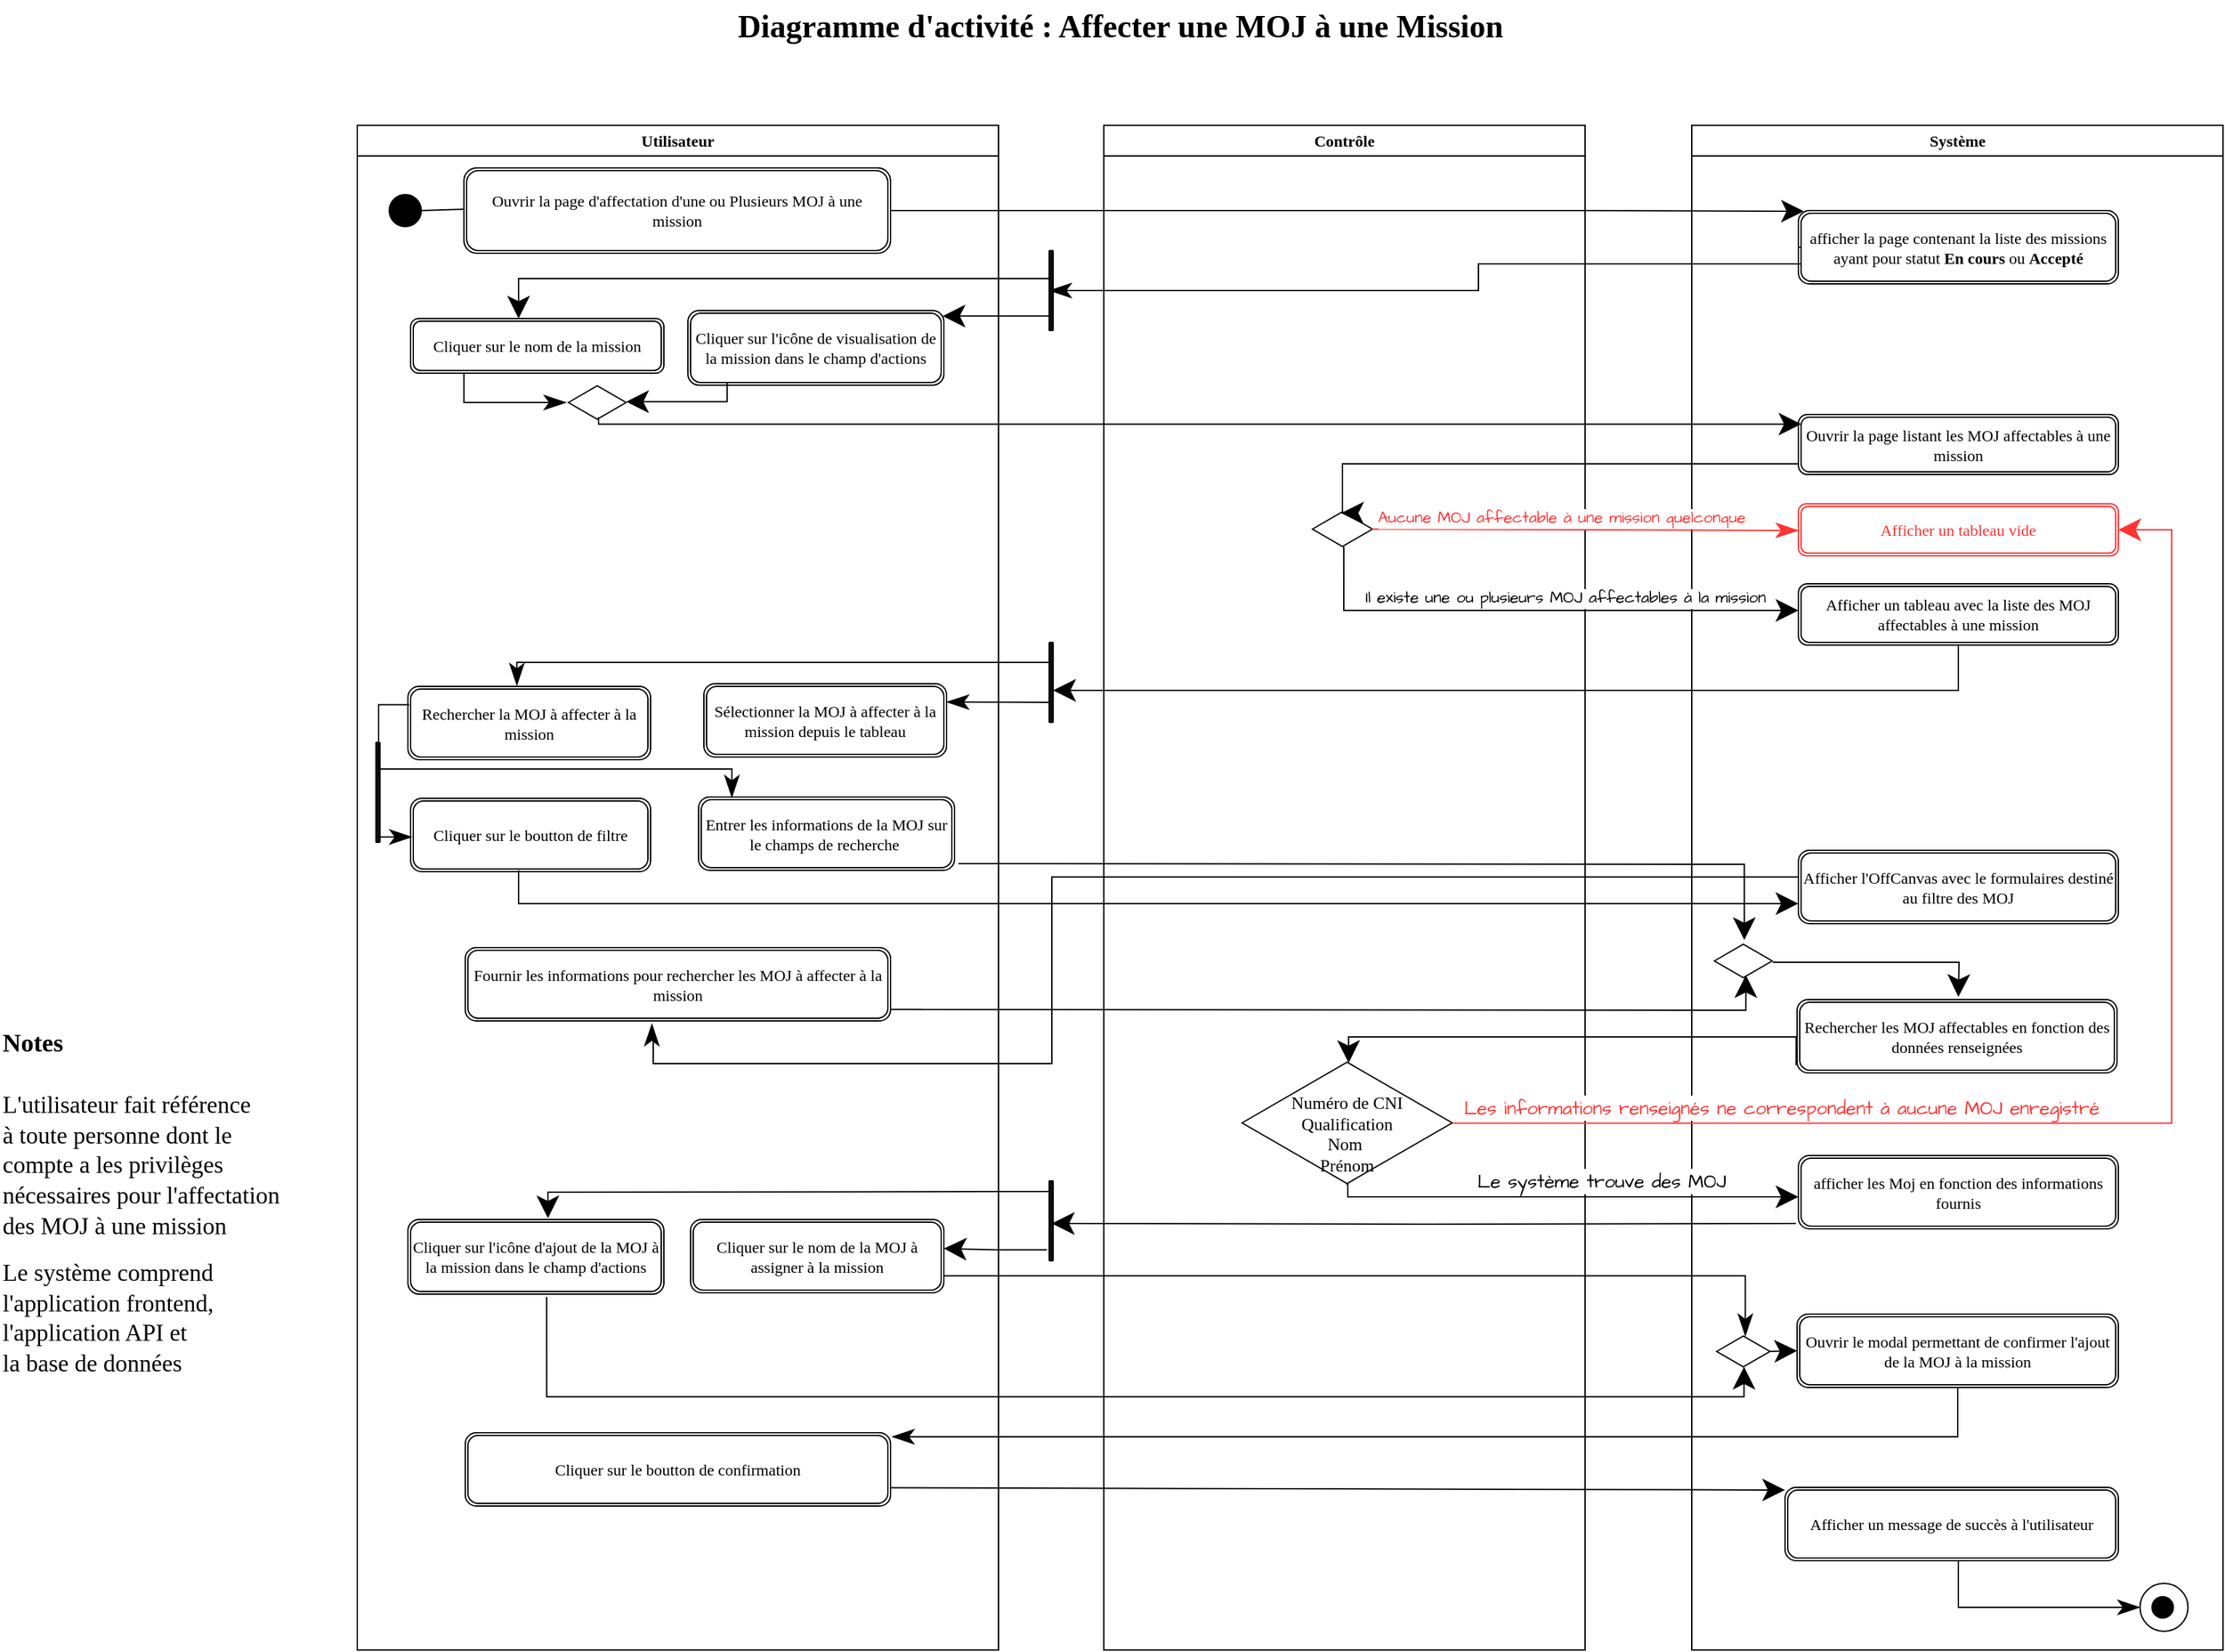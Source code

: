 <mxfile version="24.6.3" type="github">
  <diagram name="Page-1" id="eOzxwkxJhR1uEOVXx61d">
    <mxGraphModel dx="3143" dy="1475" grid="1" gridSize="10" guides="1" tooltips="1" connect="1" arrows="1" fold="1" page="0" pageScale="1" pageWidth="1654" pageHeight="1169" math="0" shadow="0">
      <root>
        <object label="" id="0">
          <mxCell />
        </object>
        <mxCell id="1" parent="0" />
        <mxCell id="5xu6NKzClNryoPFWU2Ne-1" value="Utilisateur" style="swimlane;whiteSpace=wrap;html=1;fontFamily=Georgia;" parent="1" vertex="1">
          <mxGeometry x="279" y="136" width="481" height="1144" as="geometry" />
        </mxCell>
        <mxCell id="5xu6NKzClNryoPFWU2Ne-5" value="" style="ellipse;whiteSpace=wrap;html=1;aspect=fixed;fontFamily=Georgia;fillColor=#000000;" parent="5xu6NKzClNryoPFWU2Ne-1" vertex="1">
          <mxGeometry x="24" y="52" width="24" height="24" as="geometry" />
        </mxCell>
        <mxCell id="5xu6NKzClNryoPFWU2Ne-8" value="" style="endArrow=none;html=1;rounded=0;fontFamily=Georgia;fontSize=16;startSize=14;endSize=14;sourcePerimeterSpacing=8;targetPerimeterSpacing=8;curved=1;exitX=1;exitY=0.5;exitDx=0;exitDy=0;entryX=0;entryY=0.484;entryDx=0;entryDy=0;entryPerimeter=0;" parent="5xu6NKzClNryoPFWU2Ne-1" source="5xu6NKzClNryoPFWU2Ne-5" target="5xu6NKzClNryoPFWU2Ne-9" edge="1">
          <mxGeometry width="50" height="50" relative="1" as="geometry">
            <mxPoint x="70" y="47.41" as="sourcePoint" />
            <mxPoint x="80" y="65" as="targetPoint" />
          </mxGeometry>
        </mxCell>
        <mxCell id="5xu6NKzClNryoPFWU2Ne-9" value="Ouvrir la page d&#39;affectation d&#39;une ou Plusieurs MOJ à une mission" style="shape=ext;double=1;rounded=1;whiteSpace=wrap;html=1;fontFamily=Georgia;" parent="5xu6NKzClNryoPFWU2Ne-1" vertex="1">
          <mxGeometry x="80" y="32" width="320" height="64" as="geometry" />
        </mxCell>
        <mxCell id="5xu6NKzClNryoPFWU2Ne-12" value="Cliquer sur le nom de la mission" style="shape=ext;double=1;rounded=1;whiteSpace=wrap;html=1;fontFamily=Georgia;" parent="5xu6NKzClNryoPFWU2Ne-1" vertex="1">
          <mxGeometry x="40" y="145" width="190" height="41" as="geometry" />
        </mxCell>
        <mxCell id="5xu6NKzClNryoPFWU2Ne-28" value="Fournir les informations pour rechercher les MOJ à affecter à la mission" style="shape=ext;double=1;rounded=1;whiteSpace=wrap;html=1;fontFamily=Georgia;" parent="5xu6NKzClNryoPFWU2Ne-1" vertex="1">
          <mxGeometry x="81" y="617" width="319" height="55" as="geometry" />
        </mxCell>
        <mxCell id="5xu6NKzClNryoPFWU2Ne-53" value="Cliquer sur le nom de la MOJ à assigner à la mission" style="shape=ext;double=1;rounded=1;whiteSpace=wrap;html=1;fontFamily=Georgia;" parent="5xu6NKzClNryoPFWU2Ne-1" vertex="1">
          <mxGeometry x="250" y="821" width="190" height="55" as="geometry" />
        </mxCell>
        <mxCell id="5xu6NKzClNryoPFWU2Ne-107" style="edgeStyle=none;curved=1;rounded=0;orthogonalLoop=1;jettySize=auto;html=1;exitX=1;exitY=0.75;exitDx=0;exitDy=0;fontFamily=Georgia;fontSize=16;startSize=14;endArrow=classicThin;endSize=14;sourcePerimeterSpacing=8;targetPerimeterSpacing=8;endFill=1;strokeColor=none;" parent="5xu6NKzClNryoPFWU2Ne-1" edge="1">
          <mxGeometry relative="1" as="geometry">
            <mxPoint x="780" y="285" as="targetPoint" />
            <mxPoint x="400.0" y="301.25" as="sourcePoint" />
          </mxGeometry>
        </mxCell>
        <mxCell id="2d7JBa99K38ua6ghFU1m-21" value="Cliquer sur l&#39;icône de visualisation de la mission dans le champ d&#39;actions" style="shape=ext;double=1;rounded=1;whiteSpace=wrap;html=1;fontFamily=Georgia;" vertex="1" parent="5xu6NKzClNryoPFWU2Ne-1">
          <mxGeometry x="248" y="139" width="192" height="56" as="geometry" />
        </mxCell>
        <mxCell id="5xu6NKzClNryoPFWU2Ne-110" style="edgeStyle=orthogonalEdgeStyle;rounded=0;orthogonalLoop=1;jettySize=auto;html=1;fontFamily=Georgia;fontSize=16;startSize=14;endArrow=classicThin;endSize=14;sourcePerimeterSpacing=8;targetPerimeterSpacing=8;endFill=1;exitX=0.334;exitY=0.999;exitDx=0;exitDy=0;exitPerimeter=0;entryX=-0.059;entryY=0.422;entryDx=0;entryDy=0;entryPerimeter=0;" parent="5xu6NKzClNryoPFWU2Ne-1" source="5xu6NKzClNryoPFWU2Ne-12" edge="1">
          <mxGeometry relative="1" as="geometry">
            <mxPoint x="80.48" y="187.959" as="sourcePoint" />
            <mxPoint x="156.784" y="207.972" as="targetPoint" />
            <Array as="points">
              <mxPoint x="80" y="208" />
            </Array>
          </mxGeometry>
        </mxCell>
        <mxCell id="2d7JBa99K38ua6ghFU1m-26" value="" style="html=1;whiteSpace=wrap;aspect=fixed;shape=isoRectangle;fontFamily=Georgia;" vertex="1" parent="5xu6NKzClNryoPFWU2Ne-1">
          <mxGeometry x="158.34" y="195" width="43.33" height="26" as="geometry" />
        </mxCell>
        <mxCell id="2d7JBa99K38ua6ghFU1m-28" style="edgeStyle=orthogonalEdgeStyle;rounded=0;orthogonalLoop=1;jettySize=auto;html=1;exitX=0.662;exitY=1.034;exitDx=0;exitDy=0;fontFamily=Georgia;fontSize=16;startSize=14;endArrow=classic;endSize=14;sourcePerimeterSpacing=8;targetPerimeterSpacing=8;endFill=1;exitPerimeter=0;entryX=1.046;entryY=0.632;entryDx=0;entryDy=0;entryPerimeter=0;" edge="1" parent="5xu6NKzClNryoPFWU2Ne-1">
          <mxGeometry relative="1" as="geometry">
            <mxPoint x="277.44" y="192.904" as="sourcePoint" />
            <mxPoint x="201.663" y="207.432" as="targetPoint" />
            <Array as="points">
              <mxPoint x="277" y="207" />
            </Array>
          </mxGeometry>
        </mxCell>
        <mxCell id="2d7JBa99K38ua6ghFU1m-30" value="" style="edgeStyle=none;curved=1;rounded=0;orthogonalLoop=1;jettySize=auto;html=1;exitX=1;exitY=0.75;exitDx=0;exitDy=0;fontFamily=Georgia;fontSize=16;startSize=14;endArrow=classicThin;endSize=14;sourcePerimeterSpacing=8;targetPerimeterSpacing=8;endFill=1;strokeColor=none;" edge="1" parent="5xu6NKzClNryoPFWU2Ne-1">
          <mxGeometry relative="1" as="geometry">
            <mxPoint x="294.388" y="323" as="targetPoint" />
            <mxPoint x="461" y="431.75" as="sourcePoint" />
          </mxGeometry>
        </mxCell>
        <mxCell id="2d7JBa99K38ua6ghFU1m-73" value="Sélectionner la MOJ à affecter à la mission depuis le tableau" style="shape=ext;double=1;rounded=1;whiteSpace=wrap;html=1;fontFamily=Georgia;" vertex="1" parent="5xu6NKzClNryoPFWU2Ne-1">
          <mxGeometry x="260" y="419" width="182" height="55" as="geometry" />
        </mxCell>
        <mxCell id="2d7JBa99K38ua6ghFU1m-77" value="Rechercher la MOJ à affecter à la mission" style="shape=ext;double=1;rounded=1;whiteSpace=wrap;html=1;fontFamily=Georgia;" vertex="1" parent="5xu6NKzClNryoPFWU2Ne-1">
          <mxGeometry x="38" y="421" width="182" height="55" as="geometry" />
        </mxCell>
        <mxCell id="2d7JBa99K38ua6ghFU1m-78" value="Entrer les informations de la MOJ sur le champs de recherche&amp;nbsp;" style="shape=ext;double=1;rounded=1;whiteSpace=wrap;html=1;fontFamily=Georgia;" vertex="1" parent="5xu6NKzClNryoPFWU2Ne-1">
          <mxGeometry x="256" y="504" width="192" height="55" as="geometry" />
        </mxCell>
        <mxCell id="2d7JBa99K38ua6ghFU1m-79" value="Cliquer sur le boutton de filtre" style="shape=ext;double=1;rounded=1;whiteSpace=wrap;html=1;fontFamily=Georgia;" vertex="1" parent="5xu6NKzClNryoPFWU2Ne-1">
          <mxGeometry x="40" y="505" width="180" height="55" as="geometry" />
        </mxCell>
        <mxCell id="2d7JBa99K38ua6ghFU1m-80" value="" style="shape=ext;double=1;rounded=1;whiteSpace=wrap;html=1;fontFamily=Architects Daughter;fontSource=https%3A%2F%2Ffonts.googleapis.com%2Fcss%3Ffamily%3DArchitects%2BDaughter;fillColor=#120d0d;fontSize=8;" vertex="1" parent="5xu6NKzClNryoPFWU2Ne-1">
          <mxGeometry x="14" y="463" width="3" height="75" as="geometry" />
        </mxCell>
        <mxCell id="5xu6NKzClNryoPFWU2Ne-44" value="" style="endArrow=none;html=1;rounded=0;fontFamily=Georgia;fontSize=16;startSize=14;endSize=14;sourcePerimeterSpacing=8;targetPerimeterSpacing=8;entryX=0;entryY=0.25;entryDx=0;entryDy=0;exitX=0;exitY=0.25;exitDx=0;exitDy=0;edgeStyle=orthogonalEdgeStyle;" parent="5xu6NKzClNryoPFWU2Ne-1" edge="1">
          <mxGeometry width="50" height="50" relative="1" as="geometry">
            <mxPoint x="39" y="434.75" as="sourcePoint" />
            <mxPoint x="17" y="489.0" as="targetPoint" />
            <Array as="points">
              <mxPoint x="16" y="435" />
              <mxPoint x="16" y="489" />
            </Array>
          </mxGeometry>
        </mxCell>
        <mxCell id="2d7JBa99K38ua6ghFU1m-87" value="" style="endArrow=classic;html=1;rounded=0;fontFamily=Architects Daughter;fontSource=https%3A%2F%2Ffonts.googleapis.com%2Fcss%3Ffamily%3DArchitects%2BDaughter;fontSize=16;startSize=14;endSize=14;sourcePerimeterSpacing=8;targetPerimeterSpacing=8;entryX=0.545;entryY=0.911;entryDx=0;entryDy=0;entryPerimeter=0;edgeStyle=orthogonalEdgeStyle;exitX=1.013;exitY=0.844;exitDx=0;exitDy=0;exitPerimeter=0;" edge="1" parent="5xu6NKzClNryoPFWU2Ne-1" target="2d7JBa99K38ua6ghFU1m-22">
          <mxGeometry width="50" height="50" relative="1" as="geometry">
            <mxPoint x="423.147" y="663.42" as="sourcePoint" />
            <mxPoint x="1057.018" y="639.246" as="targetPoint" />
            <Array as="points">
              <mxPoint x="400" y="663" />
              <mxPoint x="1042" y="664" />
            </Array>
          </mxGeometry>
        </mxCell>
        <mxCell id="2d7JBa99K38ua6ghFU1m-104" value="Cliquer sur l&#39;icône d&#39;ajout de la MOJ à la mission dans le champ d&#39;actions" style="shape=ext;double=1;rounded=1;whiteSpace=wrap;html=1;fontFamily=Georgia;" vertex="1" parent="5xu6NKzClNryoPFWU2Ne-1">
          <mxGeometry x="38" y="821" width="192" height="56" as="geometry" />
        </mxCell>
        <mxCell id="2d7JBa99K38ua6ghFU1m-7" value="Cliquer sur le boutton de confirmation" style="shape=ext;double=1;rounded=1;whiteSpace=wrap;html=1;fontFamily=Georgia;" vertex="1" parent="5xu6NKzClNryoPFWU2Ne-1">
          <mxGeometry x="81" y="981" width="319" height="55" as="geometry" />
        </mxCell>
        <mxCell id="5xu6NKzClNryoPFWU2Ne-59" style="edgeStyle=orthogonalEdgeStyle;rounded=0;orthogonalLoop=1;jettySize=auto;html=1;exitX=1;exitY=0.25;exitDx=0;exitDy=0;fontFamily=Georgia;fontSize=16;startSize=14;endArrow=classic;endSize=14;sourcePerimeterSpacing=8;targetPerimeterSpacing=8;endFill=1;entryX=0.334;entryY=-0.021;entryDx=0;entryDy=0;entryPerimeter=0;" parent="5xu6NKzClNryoPFWU2Ne-1" edge="1" source="2d7JBa99K38ua6ghFU1m-23">
          <mxGeometry relative="1" as="geometry">
            <mxPoint x="536.54" y="114.84" as="sourcePoint" />
            <mxPoint x="121.0" y="144.999" as="targetPoint" />
            <Array as="points">
              <mxPoint x="522" y="115" />
              <mxPoint x="121" y="115" />
            </Array>
          </mxGeometry>
        </mxCell>
        <mxCell id="5xu6NKzClNryoPFWU2Ne-4" value="Système" style="swimlane;whiteSpace=wrap;html=1;fontFamily=Georgia;" parent="1" vertex="1">
          <mxGeometry x="1280" y="136" width="398.5" height="1144" as="geometry" />
        </mxCell>
        <mxCell id="5xu6NKzClNryoPFWU2Ne-11" value="afficher la page contenant la liste des missions ayant pour statut &lt;b&gt;En cours&lt;/b&gt; ou &lt;b&gt;Accepté&lt;/b&gt;" style="shape=ext;double=1;rounded=1;whiteSpace=wrap;html=1;fontFamily=Georgia;" parent="5xu6NKzClNryoPFWU2Ne-4" vertex="1">
          <mxGeometry x="80" y="64" width="240" height="55" as="geometry" />
        </mxCell>
        <mxCell id="5xu6NKzClNryoPFWU2Ne-45" value="Afficher un tableau vide" style="shape=ext;double=1;rounded=1;whiteSpace=wrap;html=1;fontFamily=Georgia;strokeColor=#FF3333;fontColor=#FF3333;" parent="5xu6NKzClNryoPFWU2Ne-4" vertex="1">
          <mxGeometry x="80" y="284" width="240" height="39" as="geometry" />
        </mxCell>
        <mxCell id="5xu6NKzClNryoPFWU2Ne-93" value="" style="ellipse;whiteSpace=wrap;html=1;aspect=fixed;fontFamily=Georgia;fillColor=none;" parent="5xu6NKzClNryoPFWU2Ne-4" vertex="1">
          <mxGeometry x="336.25" y="1094" width="36" height="36" as="geometry" />
        </mxCell>
        <mxCell id="5xu6NKzClNryoPFWU2Ne-94" value="" style="ellipse;whiteSpace=wrap;html=1;aspect=fixed;fontFamily=Georgia;fillColor=#000000;" parent="5xu6NKzClNryoPFWU2Ne-4" vertex="1">
          <mxGeometry x="345.25" y="1104" width="16" height="16" as="geometry" />
        </mxCell>
        <mxCell id="2d7JBa99K38ua6ghFU1m-4" value="Ouvrir la page listant les MOJ affectables à une mission" style="shape=ext;double=1;rounded=1;whiteSpace=wrap;html=1;fontFamily=Georgia;" vertex="1" parent="5xu6NKzClNryoPFWU2Ne-4">
          <mxGeometry x="80" y="217" width="240" height="45" as="geometry" />
        </mxCell>
        <mxCell id="2d7JBa99K38ua6ghFU1m-69" value="Afficher un tableau avec la liste des MOJ affectables à une mission" style="shape=ext;double=1;rounded=1;whiteSpace=wrap;html=1;fontFamily=Georgia;" vertex="1" parent="5xu6NKzClNryoPFWU2Ne-4">
          <mxGeometry x="80" y="344" width="240" height="46" as="geometry" />
        </mxCell>
        <mxCell id="5xu6NKzClNryoPFWU2Ne-46" value="Afficher l&#39;OffCanvas avec le formulaires destiné au filtre des MOJ" style="shape=ext;double=1;rounded=1;whiteSpace=wrap;html=1;fontFamily=Georgia;" parent="5xu6NKzClNryoPFWU2Ne-4" vertex="1">
          <mxGeometry x="80" y="544" width="240" height="55" as="geometry" />
        </mxCell>
        <mxCell id="2d7JBa99K38ua6ghFU1m-14" value="" style="endArrow=classicThin;html=1;rounded=0;fontFamily=Architects Daughter;fontSource=https%3A%2F%2Ffonts.googleapis.com%2Fcss%3Ffamily%3DArchitects%2BDaughter;fontSize=16;startSize=14;endSize=14;sourcePerimeterSpacing=8;targetPerimeterSpacing=8;curved=1;exitX=0;exitY=0.947;exitDx=0;exitDy=0;endFill=1;exitPerimeter=0;" edge="1" parent="5xu6NKzClNryoPFWU2Ne-4" source="2d7JBa99K38ua6ghFU1m-80">
          <mxGeometry width="50" height="50" relative="1" as="geometry">
            <mxPoint x="10" y="642" as="sourcePoint" />
            <mxPoint x="-960" y="534" as="targetPoint" />
          </mxGeometry>
        </mxCell>
        <mxCell id="2d7JBa99K38ua6ghFU1m-83" value="Rechercher les MOJ affectables en fonction des données renseignées" style="shape=ext;double=1;rounded=1;whiteSpace=wrap;html=1;fontFamily=Georgia;" vertex="1" parent="5xu6NKzClNryoPFWU2Ne-4">
          <mxGeometry x="79" y="656" width="240" height="55" as="geometry" />
        </mxCell>
        <mxCell id="2d7JBa99K38ua6ghFU1m-22" value="" style="html=1;whiteSpace=wrap;aspect=fixed;shape=isoRectangle;fontFamily=Georgia;" vertex="1" parent="5xu6NKzClNryoPFWU2Ne-4">
          <mxGeometry x="17.0" y="614" width="43.33" height="26" as="geometry" />
        </mxCell>
        <mxCell id="2d7JBa99K38ua6ghFU1m-67" value="&lt;span style=&quot;text-align: start; text-wrap: nowrap; font-size: 0px;&quot;&gt;%3CmxGraphModel%3E%3Croot%3E%3CmxCell%20id%3D%220%22%2F%3E%3CmxCell%20id%3D%221%22%20parent%3D%220%22%2F%3E%3CmxCell%20id%3D%222%22%20value%3D%22V%C3%A9rification%20des%20informations%20entr%C3%A9es%20par%20l&#39;utilisateur%26amp%3Bnbsp%3B%22%20style%3D%22shape%3Dext%3Bdouble%3D1%3Brounded%3D1%3BwhiteSpace%3Dwrap%3Bhtml%3D1%3BfontFamily%3DArchitects%20Daughter%3BfontSource%3Dhttps%253A%252F%252Ffonts.googleapis.com%252Fcss%253Ffamily%253DArchitects%252BDaughter%3B%22%20vertex%3D%221%22%20parent%3D%221%22%3E%3CmxGeometry%20x%3D%22961%22%20y%3D%22580%22%20width%3D%22120%22%20height%3D%2255%22%20as%3D%22geometry%22%2F%3E%3C%2FmxCell%3E%3C%2Froot%3E%3C%2FmxGraphModel%3E&lt;/span&gt;afficher les Moj en fonction des informations fournis" style="shape=ext;double=1;rounded=1;whiteSpace=wrap;html=1;fontFamily=Georgia;strokeColor=#050505;fontColor=#000000;" vertex="1" parent="5xu6NKzClNryoPFWU2Ne-4">
          <mxGeometry x="80" y="773" width="240" height="55" as="geometry" />
        </mxCell>
        <mxCell id="5xu6NKzClNryoPFWU2Ne-75" value="Ouvrir le modal permettant de confirmer l&#39;ajout de la MOJ à la mission" style="shape=ext;double=1;rounded=1;whiteSpace=wrap;html=1;fontFamily=Georgia;" parent="5xu6NKzClNryoPFWU2Ne-4" vertex="1">
          <mxGeometry x="79" y="892" width="241" height="55" as="geometry" />
        </mxCell>
        <mxCell id="2d7JBa99K38ua6ghFU1m-106" value="" style="html=1;whiteSpace=wrap;aspect=fixed;shape=isoRectangle;fontFamily=Georgia;strokeColor=#000000;" vertex="1" parent="5xu6NKzClNryoPFWU2Ne-4">
          <mxGeometry x="18.67" y="908" width="40" height="24" as="geometry" />
        </mxCell>
        <mxCell id="2d7JBa99K38ua6ghFU1m-112" value="" style="endArrow=classic;html=1;rounded=0;fontFamily=Architects Daughter;fontSource=https%3A%2F%2Ffonts.googleapis.com%2Fcss%3Ffamily%3DArchitects%2BDaughter;fontSize=16;startSize=14;endSize=14;sourcePerimeterSpacing=8;targetPerimeterSpacing=8;curved=1;exitX=0.992;exitY=0.5;exitDx=0;exitDy=0;exitPerimeter=0;entryX=0;entryY=0.5;entryDx=0;entryDy=0;" edge="1" parent="5xu6NKzClNryoPFWU2Ne-4" source="2d7JBa99K38ua6ghFU1m-106" target="5xu6NKzClNryoPFWU2Ne-75">
          <mxGeometry width="50" height="50" relative="1" as="geometry">
            <mxPoint x="-390" y="1124" as="sourcePoint" />
            <mxPoint x="20" y="1004" as="targetPoint" />
          </mxGeometry>
        </mxCell>
        <mxCell id="5xu6NKzClNryoPFWU2Ne-113" value="Afficher un message de succès à l&#39;utilisateur" style="shape=ext;double=1;rounded=1;whiteSpace=wrap;html=1;fontFamily=Georgia;" parent="5xu6NKzClNryoPFWU2Ne-4" vertex="1">
          <mxGeometry x="70" y="1022" width="250" height="55" as="geometry" />
        </mxCell>
        <mxCell id="5xu6NKzClNryoPFWU2Ne-115" style="edgeStyle=orthogonalEdgeStyle;rounded=0;orthogonalLoop=1;jettySize=auto;html=1;entryX=0;entryY=0.5;entryDx=0;entryDy=0;fontFamily=Georgia;fontSize=16;startSize=14;endArrow=classicThin;endSize=14;sourcePerimeterSpacing=8;targetPerimeterSpacing=8;exitX=0.5;exitY=1;exitDx=0;exitDy=0;endFill=1;" parent="5xu6NKzClNryoPFWU2Ne-4" source="5xu6NKzClNryoPFWU2Ne-113" target="5xu6NKzClNryoPFWU2Ne-93" edge="1">
          <mxGeometry relative="1" as="geometry">
            <mxPoint x="310" y="1084" as="sourcePoint" />
            <Array as="points">
              <mxPoint x="200" y="1077" />
              <mxPoint x="200" y="1112" />
            </Array>
          </mxGeometry>
        </mxCell>
        <mxCell id="5xu6NKzClNryoPFWU2Ne-10" value="" style="endArrow=classic;html=1;rounded=0;fontFamily=Georgia;fontSize=16;startSize=14;endSize=14;sourcePerimeterSpacing=8;targetPerimeterSpacing=8;strokeColor=default;endFill=1;edgeStyle=orthogonalEdgeStyle;entryX=0.017;entryY=0.009;entryDx=0;entryDy=0;exitX=1;exitY=0.5;exitDx=0;exitDy=0;entryPerimeter=0;" parent="1" edge="1" target="5xu6NKzClNryoPFWU2Ne-11" source="5xu6NKzClNryoPFWU2Ne-9">
          <mxGeometry width="50" height="50" relative="1" as="geometry">
            <mxPoint x="568" y="201.0" as="sourcePoint" />
            <mxPoint x="1327" y="202" as="targetPoint" />
            <Array as="points">
              <mxPoint x="1200" y="200" />
            </Array>
          </mxGeometry>
        </mxCell>
        <mxCell id="5xu6NKzClNryoPFWU2Ne-51" value="" style="endArrow=classicThin;html=1;rounded=0;fontFamily=Georgia;fontSize=16;startSize=14;endSize=14;sourcePerimeterSpacing=8;targetPerimeterSpacing=8;exitX=0;exitY=0.25;exitDx=0;exitDy=0;entryX=0.449;entryY=-0.009;entryDx=0;entryDy=0;entryPerimeter=0;edgeStyle=orthogonalEdgeStyle;endFill=1;" parent="1" edge="1" target="2d7JBa99K38ua6ghFU1m-77" source="2d7JBa99K38ua6ghFU1m-74">
          <mxGeometry width="50" height="50" relative="1" as="geometry">
            <mxPoint x="976" y="610" as="sourcePoint" />
            <mxPoint x="634" y="610" as="targetPoint" />
          </mxGeometry>
        </mxCell>
        <mxCell id="5xu6NKzClNryoPFWU2Ne-96" value="&lt;font style=&quot;&quot; size=&quot;1&quot;&gt;&lt;b style=&quot;font-size: 24px;&quot;&gt;Diagramme d&#39;activité : Affecter une MOJ à une Mission&lt;/b&gt;&lt;/font&gt;" style="text;html=1;align=center;verticalAlign=middle;resizable=0;points=[];autosize=1;strokeColor=none;fillColor=none;fontSize=20;fontFamily=Georgia;labelBackgroundColor=default;" parent="1" vertex="1">
          <mxGeometry x="501" y="42" width="700" height="40" as="geometry" />
        </mxCell>
        <mxCell id="5xu6NKzClNryoPFWU2Ne-97" value="&lt;b style=&quot;font-size: 19px;&quot;&gt;&lt;font style=&quot;font-size: 19px;&quot;&gt;Notes&lt;/font&gt;&lt;/b&gt;&lt;div style=&quot;font-size: 19px;&quot;&gt;&lt;font style=&quot;font-size: 19px;&quot;&gt;&lt;br&gt;&lt;/font&gt;&lt;/div&gt;&lt;div style=&quot;font-size: 19px;&quot;&gt;&lt;font style=&quot;font-size: 18px;&quot;&gt;L&#39;utilisateur fait référence&lt;/font&gt;&lt;/div&gt;&lt;div style=&quot;font-size: 19px;&quot;&gt;&lt;font style=&quot;font-size: 18px;&quot;&gt;à toute personne dont le&lt;/font&gt;&lt;/div&gt;&lt;div style=&quot;font-size: 19px;&quot;&gt;&lt;font style=&quot;font-size: 18px;&quot;&gt;compte a les privilèges&lt;/font&gt;&lt;/div&gt;&lt;div style=&quot;font-size: 19px;&quot;&gt;&lt;font style=&quot;font-size: 18px;&quot;&gt;nécessaires pour l&#39;affectation&lt;/font&gt;&lt;/div&gt;&lt;div style=&quot;font-size: 19px;&quot;&gt;&lt;font style=&quot;font-size: 18px;&quot;&gt;des MOJ à une mission&lt;/font&gt;&lt;/div&gt;&lt;div style=&quot;font-size: 10px;&quot;&gt;&lt;font style=&quot;font-size: 10px;&quot;&gt;&lt;br&gt;&lt;/font&gt;&lt;/div&gt;&lt;div style=&quot;font-size: 19px;&quot;&gt;&lt;font style=&quot;font-size: 18px;&quot;&gt;Le système comprend&lt;/font&gt;&lt;/div&gt;&lt;div style=&quot;font-size: 19px;&quot;&gt;&lt;font style=&quot;font-size: 18px;&quot;&gt;l&#39;application frontend,&lt;/font&gt;&lt;/div&gt;&lt;div style=&quot;font-size: 19px;&quot;&gt;&lt;font style=&quot;font-size: 18px;&quot;&gt;l&#39;application API et&amp;nbsp;&lt;/font&gt;&lt;/div&gt;&lt;div style=&quot;font-size: 19px;&quot;&gt;&lt;font style=&quot;font-size: 18px;&quot;&gt;la base de données&lt;/font&gt;&lt;/div&gt;" style="text;html=1;align=left;verticalAlign=middle;resizable=0;points=[];autosize=1;strokeColor=none;fillColor=none;fontSize=20;fontFamily=Georgia;" parent="1" vertex="1">
          <mxGeometry x="11" y="804" width="250" height="280" as="geometry" />
        </mxCell>
        <mxCell id="2d7JBa99K38ua6ghFU1m-1" value="Contrôle" style="swimlane;whiteSpace=wrap;html=1;fontFamily=Georgia;" vertex="1" parent="1">
          <mxGeometry x="839" y="136" width="361" height="1144" as="geometry" />
        </mxCell>
        <mxCell id="2d7JBa99K38ua6ghFU1m-33" value="&lt;div style=&quot;font-size: 13px;&quot;&gt;&lt;br&gt;&lt;/div&gt;" style="html=1;whiteSpace=wrap;shape=isoRectangle;fontFamily=Georgia;" vertex="1" parent="2d7JBa99K38ua6ghFU1m-1">
          <mxGeometry x="130" y="290" width="98" height="26" as="geometry" />
        </mxCell>
        <mxCell id="2d7JBa99K38ua6ghFU1m-68" value="" style="endArrow=classic;html=1;rounded=0;fontFamily=Georgia;fontSize=16;startSize=14;endSize=14;sourcePerimeterSpacing=8;targetPerimeterSpacing=8;edgeStyle=orthogonalEdgeStyle;startArrow=none;startFill=0;endFill=1;entryX=0.667;entryY=0.533;entryDx=0;entryDy=0;entryPerimeter=0;" edge="1" parent="2d7JBa99K38ua6ghFU1m-1" target="2d7JBa99K38ua6ghFU1m-103">
          <mxGeometry width="50" height="50" relative="1" as="geometry">
            <mxPoint x="519" y="824" as="sourcePoint" />
            <mxPoint x="-29" y="824" as="targetPoint" />
            <Array as="points" />
          </mxGeometry>
        </mxCell>
        <mxCell id="5xu6NKzClNryoPFWU2Ne-35" value="&lt;div style=&quot;font-size: 13px;&quot;&gt;&lt;font style=&quot;font-size: 13px;&quot;&gt;&lt;br&gt;&lt;/font&gt;&lt;/div&gt;&lt;div style=&quot;font-size: 13px;&quot;&gt;&lt;span style=&quot;background-color: initial;&quot;&gt;&lt;font style=&quot;font-size: 13px;&quot;&gt;&lt;br&gt;&lt;/font&gt;&lt;/span&gt;&lt;/div&gt;&lt;div style=&quot;font-size: 13px;&quot;&gt;&lt;font style=&quot;font-size: 13px;&quot;&gt;&lt;span style=&quot;background-color: initial;&quot;&gt;Numéro de CNI&lt;/span&gt;&lt;br&gt;&lt;/font&gt;&lt;/div&gt;&lt;div style=&quot;font-size: 13px;&quot;&gt;&lt;font style=&quot;font-size: 13px;&quot;&gt;Qualification&lt;/font&gt;&lt;/div&gt;&lt;div style=&quot;font-size: 13px;&quot;&gt;&lt;font style=&quot;font-size: 13px;&quot;&gt;Nom&amp;nbsp;&lt;/font&gt;&lt;/div&gt;&lt;div style=&quot;font-size: 13px;&quot;&gt;&lt;font style=&quot;font-size: 13px;&quot;&gt;Prénom&lt;/font&gt;&lt;/div&gt;&lt;div style=&quot;font-size: 13px;&quot;&gt;&lt;br&gt;&lt;/div&gt;" style="html=1;whiteSpace=wrap;shape=isoRectangle;fontFamily=Georgia;" parent="2d7JBa99K38ua6ghFU1m-1" vertex="1">
          <mxGeometry x="68" y="703" width="229" height="91" as="geometry" />
        </mxCell>
        <mxCell id="2d7JBa99K38ua6ghFU1m-13" value="" style="endArrow=classic;html=1;rounded=0;fontFamily=Architects Daughter;fontSource=https%3A%2F%2Ffonts.googleapis.com%2Fcss%3Ffamily%3DArchitects%2BDaughter;fontSize=16;startSize=14;endSize=14;sourcePerimeterSpacing=8;targetPerimeterSpacing=8;edgeStyle=orthogonalEdgeStyle;" edge="1" parent="1">
          <mxGeometry width="50" height="50" relative="1" as="geometry">
            <mxPoint x="1360" y="390" as="sourcePoint" />
            <mxPoint x="1017" y="427" as="targetPoint" />
            <Array as="points">
              <mxPoint x="1360" y="390" />
              <mxPoint x="1018" y="390" />
              <mxPoint x="1018" y="427" />
            </Array>
          </mxGeometry>
        </mxCell>
        <mxCell id="2d7JBa99K38ua6ghFU1m-15" value="" style="endArrow=classic;html=1;rounded=0;fontFamily=Architects Daughter;fontSource=https%3A%2F%2Ffonts.googleapis.com%2Fcss%3Ffamily%3DArchitects%2BDaughter;fontSize=16;startSize=14;endSize=14;sourcePerimeterSpacing=8;targetPerimeterSpacing=8;edgeStyle=orthogonalEdgeStyle;entryX=0.005;entryY=0.182;entryDx=0;entryDy=0;entryPerimeter=0;" edge="1" parent="1">
          <mxGeometry width="50" height="50" relative="1" as="geometry">
            <mxPoint x="460" y="359" as="sourcePoint" />
            <mxPoint x="1362.2" y="360.19" as="targetPoint" />
            <Array as="points">
              <mxPoint x="460" y="355" />
              <mxPoint x="460" y="368" />
            </Array>
          </mxGeometry>
        </mxCell>
        <mxCell id="2d7JBa99K38ua6ghFU1m-24" value="" style="edgeStyle=orthogonalEdgeStyle;rounded=0;orthogonalLoop=1;jettySize=auto;html=1;fontFamily=Architects Daughter;fontSource=https%3A%2F%2Ffonts.googleapis.com%2Fcss%3Ffamily%3DArchitects%2BDaughter;fontSize=16;startSize=14;endArrow=classicThin;endSize=14;sourcePerimeterSpacing=8;targetPerimeterSpacing=8;endFill=1;entryX=0;entryY=0.5;entryDx=0;entryDy=0;exitX=0;exitY=0.5;exitDx=0;exitDy=0;" edge="1" parent="1" source="5xu6NKzClNryoPFWU2Ne-11" target="2d7JBa99K38ua6ghFU1m-23">
          <mxGeometry relative="1" as="geometry">
            <mxPoint x="1360" y="223" as="sourcePoint" />
            <mxPoint x="710" y="270" as="targetPoint" />
            <Array as="points">
              <mxPoint x="1362" y="227" />
              <mxPoint x="1362" y="240" />
              <mxPoint x="1120" y="240" />
              <mxPoint x="1120" y="260" />
            </Array>
          </mxGeometry>
        </mxCell>
        <mxCell id="2d7JBa99K38ua6ghFU1m-23" value="" style="shape=ext;double=1;rounded=1;whiteSpace=wrap;html=1;fontFamily=Architects Daughter;fontSource=https%3A%2F%2Ffonts.googleapis.com%2Fcss%3Ffamily%3DArchitects%2BDaughter;fillColor=#120d0d;fontSize=8;" vertex="1" parent="1">
          <mxGeometry x="798" y="230" width="3" height="60" as="geometry" />
        </mxCell>
        <mxCell id="2d7JBa99K38ua6ghFU1m-25" style="edgeStyle=orthogonalEdgeStyle;rounded=0;orthogonalLoop=1;jettySize=auto;html=1;exitX=0;exitY=1;exitDx=0;exitDy=0;fontFamily=Georgia;fontSize=16;startSize=14;endArrow=classic;endSize=14;sourcePerimeterSpacing=8;targetPerimeterSpacing=8;endFill=1;entryX=0.995;entryY=0.074;entryDx=0;entryDy=0;entryPerimeter=0;" edge="1" parent="1" source="2d7JBa99K38ua6ghFU1m-23" target="2d7JBa99K38ua6ghFU1m-21">
          <mxGeometry relative="1" as="geometry">
            <mxPoint x="692" y="286" as="sourcePoint" />
            <mxPoint x="760" y="280" as="targetPoint" />
            <Array as="points">
              <mxPoint x="798" y="279" />
            </Array>
          </mxGeometry>
        </mxCell>
        <mxCell id="2d7JBa99K38ua6ghFU1m-3" value="" style="endArrow=classicThin;html=1;rounded=0;fontFamily=Georgia;fontSize=16;startSize=14;endSize=14;sourcePerimeterSpacing=8;targetPerimeterSpacing=8;curved=1;endFill=1;strokeColor=#FF3333;" edge="1" parent="1">
          <mxGeometry width="50" height="50" relative="1" as="geometry">
            <mxPoint x="1040" y="439" as="sourcePoint" />
            <mxPoint x="1360" y="440" as="targetPoint" />
          </mxGeometry>
        </mxCell>
        <mxCell id="2d7JBa99K38ua6ghFU1m-35" value="&lt;font style=&quot;font-size: 12px;&quot;&gt;Aucune MOJ affectable à une mission quelconque&lt;/font&gt;" style="edgeLabel;html=1;align=center;verticalAlign=middle;resizable=0;points=[];fontSize=12;fontFamily=Architects Daughter;fontSource=https%3A%2F%2Ffonts.googleapis.com%2Fcss%3Ffamily%3DArchitects%2BDaughter;labelBackgroundColor=default;fontColor=#FF3333;" vertex="1" connectable="0" parent="2d7JBa99K38ua6ghFU1m-3">
          <mxGeometry x="0.262" y="3" relative="1" as="geometry">
            <mxPoint x="-60" y="-6" as="offset" />
          </mxGeometry>
        </mxCell>
        <mxCell id="2d7JBa99K38ua6ghFU1m-71" value="" style="endArrow=classic;html=1;rounded=0;fontFamily=Architects Daughter;fontSource=https%3A%2F%2Ffonts.googleapis.com%2Fcss%3Ffamily%3DArchitects%2BDaughter;fontSize=16;startSize=14;endSize=14;sourcePerimeterSpacing=8;targetPerimeterSpacing=8;exitX=0.49;exitY=1.125;exitDx=0;exitDy=0;exitPerimeter=0;edgeStyle=orthogonalEdgeStyle;entryX=0;entryY=0.435;entryDx=0;entryDy=0;entryPerimeter=0;" edge="1" parent="1" target="2d7JBa99K38ua6ghFU1m-69">
          <mxGeometry width="50" height="50" relative="1" as="geometry">
            <mxPoint x="1019.02" y="452.25" as="sourcePoint" />
            <mxPoint x="1362" y="510.0" as="targetPoint" />
            <Array as="points">
              <mxPoint x="1019" y="500" />
            </Array>
          </mxGeometry>
        </mxCell>
        <mxCell id="2d7JBa99K38ua6ghFU1m-72" value="Il existe une ou plusieurs MOJ affectables à la mission" style="edgeLabel;html=1;align=center;verticalAlign=middle;resizable=0;points=[];fontSize=12;fontFamily=Architects Daughter;fontSource=https%3A%2F%2Ffonts.googleapis.com%2Fcss%3Ffamily%3DArchitects%2BDaughter;" vertex="1" connectable="0" parent="2d7JBa99K38ua6ghFU1m-71">
          <mxGeometry x="-0.329" y="4" relative="1" as="geometry">
            <mxPoint x="83" y="-5" as="offset" />
          </mxGeometry>
        </mxCell>
        <mxCell id="2d7JBa99K38ua6ghFU1m-74" value="" style="shape=ext;double=1;rounded=1;whiteSpace=wrap;html=1;fontFamily=Architects Daughter;fontSource=https%3A%2F%2Ffonts.googleapis.com%2Fcss%3Ffamily%3DArchitects%2BDaughter;fillColor=#120d0d;fontSize=8;" vertex="1" parent="1">
          <mxGeometry x="798" y="524" width="3" height="60" as="geometry" />
        </mxCell>
        <mxCell id="2d7JBa99K38ua6ghFU1m-75" value="" style="endArrow=classicThin;html=1;rounded=0;fontFamily=Architects Daughter;fontSource=https%3A%2F%2Ffonts.googleapis.com%2Fcss%3Ffamily%3DArchitects%2BDaughter;fontSize=16;startSize=14;endSize=14;sourcePerimeterSpacing=8;targetPerimeterSpacing=8;curved=1;exitX=0;exitY=0.75;exitDx=0;exitDy=0;entryX=1;entryY=0.25;entryDx=0;entryDy=0;endFill=1;" edge="1" parent="1" source="2d7JBa99K38ua6ghFU1m-74" target="2d7JBa99K38ua6ghFU1m-73">
          <mxGeometry width="50" height="50" relative="1" as="geometry">
            <mxPoint x="750" y="840" as="sourcePoint" />
            <mxPoint x="800" y="790" as="targetPoint" />
          </mxGeometry>
        </mxCell>
        <mxCell id="2d7JBa99K38ua6ghFU1m-76" value="" style="endArrow=classic;html=1;rounded=0;fontFamily=Architects Daughter;fontSource=https%3A%2F%2Ffonts.googleapis.com%2Fcss%3Ffamily%3DArchitects%2BDaughter;fontSize=16;startSize=14;endSize=14;sourcePerimeterSpacing=8;targetPerimeterSpacing=8;entryX=1;entryY=0.5;entryDx=0;entryDy=0;edgeStyle=orthogonalEdgeStyle;exitX=0.5;exitY=1;exitDx=0;exitDy=0;" edge="1" parent="1" source="2d7JBa99K38ua6ghFU1m-69">
          <mxGeometry width="50" height="50" relative="1" as="geometry">
            <mxPoint x="1480" y="530" as="sourcePoint" />
            <mxPoint x="801.0" y="560" as="targetPoint" />
            <Array as="points">
              <mxPoint x="1480" y="560" />
            </Array>
          </mxGeometry>
        </mxCell>
        <mxCell id="2d7JBa99K38ua6ghFU1m-81" value="" style="endArrow=classicThin;html=1;rounded=0;fontFamily=Architects Daughter;fontSource=https%3A%2F%2Ffonts.googleapis.com%2Fcss%3Ffamily%3DArchitects%2BDaughter;fontSize=16;startSize=14;endSize=14;sourcePerimeterSpacing=8;targetPerimeterSpacing=8;edgeStyle=orthogonalEdgeStyle;entryX=0.13;entryY=0.027;entryDx=0;entryDy=0;entryPerimeter=0;endFill=1;" edge="1" parent="1">
          <mxGeometry width="50" height="50" relative="1" as="geometry">
            <mxPoint x="295" y="619" as="sourcePoint" />
            <mxPoint x="559.96" y="640.485" as="targetPoint" />
            <Array as="points">
              <mxPoint x="560" y="619" />
            </Array>
          </mxGeometry>
        </mxCell>
        <mxCell id="2d7JBa99K38ua6ghFU1m-82" value="" style="endArrow=classic;html=1;rounded=0;fontFamily=Georgia;fontSize=16;startSize=14;endSize=14;sourcePerimeterSpacing=8;targetPerimeterSpacing=8;edgeStyle=orthogonalEdgeStyle;startArrow=none;startFill=0;endFill=1;entryX=0;entryY=0.727;entryDx=0;entryDy=0;entryPerimeter=0;" edge="1" parent="1" target="5xu6NKzClNryoPFWU2Ne-46">
          <mxGeometry width="50" height="50" relative="1" as="geometry">
            <mxPoint x="400" y="695" as="sourcePoint" />
            <mxPoint x="1350" y="721.25" as="targetPoint" />
            <Array as="points">
              <mxPoint x="400" y="720" />
            </Array>
          </mxGeometry>
        </mxCell>
        <mxCell id="2d7JBa99K38ua6ghFU1m-84" value="" style="endArrow=classic;html=1;rounded=0;fontFamily=Architects Daughter;fontSource=https%3A%2F%2Ffonts.googleapis.com%2Fcss%3Ffamily%3DArchitects%2BDaughter;fontSize=16;startSize=14;endSize=14;sourcePerimeterSpacing=8;targetPerimeterSpacing=8;edgeStyle=orthogonalEdgeStyle;entryX=0.518;entryY=-0.104;entryDx=0;entryDy=0;entryPerimeter=0;" edge="1" parent="1" target="2d7JBa99K38ua6ghFU1m-22">
          <mxGeometry width="50" height="50" relative="1" as="geometry">
            <mxPoint x="730" y="690" as="sourcePoint" />
            <mxPoint x="1320" y="690" as="targetPoint" />
          </mxGeometry>
        </mxCell>
        <mxCell id="2d7JBa99K38ua6ghFU1m-85" value="" style="endArrow=classic;html=1;rounded=0;fontFamily=Architects Daughter;fontSource=https%3A%2F%2Ffonts.googleapis.com%2Fcss%3Ffamily%3DArchitects%2BDaughter;fontSize=16;startSize=14;endSize=14;sourcePerimeterSpacing=8;targetPerimeterSpacing=8;exitX=-0.003;exitY=0.896;exitDx=0;exitDy=0;exitPerimeter=0;entryX=0.505;entryY=0.006;entryDx=0;entryDy=0;entryPerimeter=0;edgeStyle=orthogonalEdgeStyle;" edge="1" parent="1" source="2d7JBa99K38ua6ghFU1m-83" target="5xu6NKzClNryoPFWU2Ne-35">
          <mxGeometry width="50" height="50" relative="1" as="geometry">
            <mxPoint x="890" y="880" as="sourcePoint" />
            <mxPoint x="940" y="830" as="targetPoint" />
            <Array as="points">
              <mxPoint x="1358" y="820" />
              <mxPoint x="1023" y="820" />
            </Array>
          </mxGeometry>
        </mxCell>
        <mxCell id="2d7JBa99K38ua6ghFU1m-96" value="" style="endArrow=classic;html=1;rounded=0;fontFamily=Architects Daughter;fontSource=https%3A%2F%2Ffonts.googleapis.com%2Fcss%3Ffamily%3DArchitects%2BDaughter;fontSize=16;startSize=14;endSize=14;sourcePerimeterSpacing=8;targetPerimeterSpacing=8;exitX=1.01;exitY=0.538;exitDx=0;exitDy=0;exitPerimeter=0;edgeStyle=orthogonalEdgeStyle;" edge="1" parent="1" source="2d7JBa99K38ua6ghFU1m-22">
          <mxGeometry width="50" height="50" relative="1" as="geometry">
            <mxPoint x="900" y="740" as="sourcePoint" />
            <mxPoint x="1480" y="790" as="targetPoint" />
          </mxGeometry>
        </mxCell>
        <mxCell id="2d7JBa99K38ua6ghFU1m-97" value="" style="endArrow=classic;html=1;rounded=0;fontFamily=Architects Daughter;fontSource=https%3A%2F%2Ffonts.googleapis.com%2Fcss%3Ffamily%3DArchitects%2BDaughter;fontSize=16;startSize=14;endSize=14;sourcePerimeterSpacing=8;targetPerimeterSpacing=8;edgeStyle=orthogonalEdgeStyle;exitX=0.843;exitY=0.503;exitDx=0;exitDy=0;exitPerimeter=0;entryX=1;entryY=0.5;entryDx=0;entryDy=0;strokeColor=#FF3333;" edge="1" parent="1" source="5xu6NKzClNryoPFWU2Ne-35" target="5xu6NKzClNryoPFWU2Ne-45">
          <mxGeometry width="50" height="50" relative="1" as="geometry">
            <mxPoint x="1070" y="920" as="sourcePoint" />
            <mxPoint x="1620" y="850" as="targetPoint" />
            <Array as="points">
              <mxPoint x="1640" y="885" />
              <mxPoint x="1640" y="440" />
            </Array>
          </mxGeometry>
        </mxCell>
        <mxCell id="2d7JBa99K38ua6ghFU1m-98" value="&lt;font style=&quot;font-size: 14px;&quot;&gt;Les informations renseignés ne correspondent à aucune MOJ enregistré&lt;/font&gt;" style="edgeLabel;html=1;align=center;verticalAlign=middle;resizable=0;points=[];fontSize=16;fontFamily=Architects Daughter;fontSource=https%3A%2F%2Ffonts.googleapis.com%2Fcss%3Ffamily%3DArchitects%2BDaughter;fontColor=#FF3333;" vertex="1" connectable="0" parent="2d7JBa99K38ua6ghFU1m-97">
          <mxGeometry x="-0.815" y="2" relative="1" as="geometry">
            <mxPoint x="152" y="-10" as="offset" />
          </mxGeometry>
        </mxCell>
        <mxCell id="5xu6NKzClNryoPFWU2Ne-33" value="" style="endArrow=classic;html=1;rounded=0;fontFamily=Georgia;fontSize=16;startSize=14;endSize=14;sourcePerimeterSpacing=8;targetPerimeterSpacing=8;edgeStyle=orthogonalEdgeStyle;startArrow=none;startFill=0;endFill=1;entryX=1;entryY=0.25;entryDx=0;entryDy=0;exitX=-0.535;exitY=0.863;exitDx=0;exitDy=0;exitPerimeter=0;" parent="1" source="2d7JBa99K38ua6ghFU1m-103" edge="1">
          <mxGeometry width="50" height="50" relative="1" as="geometry">
            <mxPoint x="790" y="979" as="sourcePoint" />
            <mxPoint x="719" y="978.75" as="targetPoint" />
            <Array as="points" />
          </mxGeometry>
        </mxCell>
        <mxCell id="2d7JBa99K38ua6ghFU1m-101" value="" style="endArrow=classic;html=1;rounded=0;fontFamily=Architects Daughter;fontSource=https%3A%2F%2Ffonts.googleapis.com%2Fcss%3Ffamily%3DArchitects%2BDaughter;fontSize=16;startSize=14;endSize=14;sourcePerimeterSpacing=8;targetPerimeterSpacing=8;exitX=0.497;exitY=1.004;exitDx=0;exitDy=0;exitPerimeter=0;edgeStyle=orthogonalEdgeStyle;" edge="1" parent="1" source="5xu6NKzClNryoPFWU2Ne-35">
          <mxGeometry width="50" height="50" relative="1" as="geometry">
            <mxPoint x="800" y="980" as="sourcePoint" />
            <mxPoint x="1360" y="940" as="targetPoint" />
            <Array as="points">
              <mxPoint x="1022" y="930" />
              <mxPoint x="1022" y="940" />
            </Array>
          </mxGeometry>
        </mxCell>
        <mxCell id="2d7JBa99K38ua6ghFU1m-117" value="&lt;font style=&quot;font-size: 14px;&quot;&gt;Le système trouve des MOJ&lt;/font&gt;" style="edgeLabel;html=1;align=center;verticalAlign=middle;resizable=0;points=[];fontSize=16;fontFamily=Architects Daughter;fontSource=https%3A%2F%2Ffonts.googleapis.com%2Fcss%3Ffamily%3DArchitects%2BDaughter;" vertex="1" connectable="0" parent="2d7JBa99K38ua6ghFU1m-101">
          <mxGeometry x="0.196" y="1" relative="1" as="geometry">
            <mxPoint x="-8" y="-11" as="offset" />
          </mxGeometry>
        </mxCell>
        <mxCell id="5xu6NKzClNryoPFWU2Ne-117" style="edgeStyle=orthogonalEdgeStyle;rounded=0;orthogonalLoop=1;jettySize=auto;html=1;exitX=1;exitY=0.75;exitDx=0;exitDy=0;fontFamily=Georgia;fontSize=16;startSize=14;endArrow=classicThin;endSize=14;sourcePerimeterSpacing=8;targetPerimeterSpacing=8;endFill=1;entryX=0.538;entryY=0.026;entryDx=0;entryDy=0;entryPerimeter=0;" parent="1" edge="1" target="2d7JBa99K38ua6ghFU1m-106">
          <mxGeometry relative="1" as="geometry">
            <mxPoint x="1479.5" y="1029" as="targetPoint" />
            <mxPoint x="719" y="999.25" as="sourcePoint" />
            <Array as="points">
              <mxPoint x="1320" y="999" />
            </Array>
          </mxGeometry>
        </mxCell>
        <mxCell id="2d7JBa99K38ua6ghFU1m-103" value="" style="shape=ext;double=1;rounded=1;whiteSpace=wrap;html=1;fontFamily=Architects Daughter;fontSource=https%3A%2F%2Ffonts.googleapis.com%2Fcss%3Ffamily%3DArchitects%2BDaughter;fillColor=#120d0d;fontSize=8;" vertex="1" parent="1">
          <mxGeometry x="798" y="928" width="3" height="60" as="geometry" />
        </mxCell>
        <mxCell id="2d7JBa99K38ua6ghFU1m-105" value="" style="endArrow=classic;html=1;rounded=0;fontFamily=Georgia;fontSize=16;startSize=14;endSize=14;sourcePerimeterSpacing=8;targetPerimeterSpacing=8;edgeStyle=orthogonalEdgeStyle;startArrow=none;startFill=0;endFill=1;entryX=0.547;entryY=-0.017;entryDx=0;entryDy=0;exitX=-0.535;exitY=0.863;exitDx=0;exitDy=0;exitPerimeter=0;entryPerimeter=0;" edge="1" parent="1" target="2d7JBa99K38ua6ghFU1m-104">
          <mxGeometry width="50" height="50" relative="1" as="geometry">
            <mxPoint x="799" y="936" as="sourcePoint" />
            <mxPoint x="722" y="934.75" as="targetPoint" />
            <Array as="points" />
          </mxGeometry>
        </mxCell>
        <mxCell id="2d7JBa99K38ua6ghFU1m-110" value="" style="endArrow=classic;html=1;rounded=0;fontFamily=Architects Daughter;fontSource=https%3A%2F%2Ffonts.googleapis.com%2Fcss%3Ffamily%3DArchitects%2BDaughter;fontSize=16;startSize=14;endSize=14;sourcePerimeterSpacing=8;targetPerimeterSpacing=8;curved=1;exitX=1;exitY=0.75;exitDx=0;exitDy=0;entryX=0;entryY=0.036;entryDx=0;entryDy=0;entryPerimeter=0;" edge="1" parent="1" source="2d7JBa99K38ua6ghFU1m-7" target="5xu6NKzClNryoPFWU2Ne-113">
          <mxGeometry width="50" height="50" relative="1" as="geometry">
            <mxPoint x="890" y="1260" as="sourcePoint" />
            <mxPoint x="1340" y="1160" as="targetPoint" />
          </mxGeometry>
        </mxCell>
        <mxCell id="2d7JBa99K38ua6ghFU1m-111" value="" style="endArrow=classic;html=1;rounded=0;fontFamily=Architects Daughter;fontSource=https%3A%2F%2Ffonts.googleapis.com%2Fcss%3Ffamily%3DArchitects%2BDaughter;fontSize=16;startSize=14;endSize=14;sourcePerimeterSpacing=8;targetPerimeterSpacing=8;exitX=0.542;exitY=1.037;exitDx=0;exitDy=0;exitPerimeter=0;edgeStyle=orthogonalEdgeStyle;entryX=0.514;entryY=0.978;entryDx=0;entryDy=0;entryPerimeter=0;" edge="1" parent="1" source="2d7JBa99K38ua6ghFU1m-104" target="2d7JBa99K38ua6ghFU1m-106">
          <mxGeometry width="50" height="50" relative="1" as="geometry">
            <mxPoint x="890" y="1260" as="sourcePoint" />
            <mxPoint x="940" y="1210" as="targetPoint" />
            <Array as="points">
              <mxPoint x="421" y="1090" />
              <mxPoint x="1319" y="1090" />
            </Array>
          </mxGeometry>
        </mxCell>
        <mxCell id="2d7JBa99K38ua6ghFU1m-114" style="edgeStyle=orthogonalEdgeStyle;rounded=0;orthogonalLoop=1;jettySize=auto;html=1;exitX=0.5;exitY=1;exitDx=0;exitDy=0;fontFamily=Architects Daughter;fontSource=https%3A%2F%2Ffonts.googleapis.com%2Fcss%3Ffamily%3DArchitects%2BDaughter;fontSize=16;startSize=14;endArrow=classicThin;endSize=14;sourcePerimeterSpacing=8;targetPerimeterSpacing=8;endFill=1;" edge="1" parent="1" source="5xu6NKzClNryoPFWU2Ne-75">
          <mxGeometry relative="1" as="geometry">
            <mxPoint x="680" y="1120" as="targetPoint" />
            <Array as="points">
              <mxPoint x="1480" y="1120" />
            </Array>
          </mxGeometry>
        </mxCell>
        <mxCell id="2d7JBa99K38ua6ghFU1m-116" style="edgeStyle=orthogonalEdgeStyle;rounded=0;orthogonalLoop=1;jettySize=auto;html=1;fontFamily=Architects Daughter;fontSource=https%3A%2F%2Ffonts.googleapis.com%2Fcss%3Ffamily%3DArchitects%2BDaughter;fontSize=16;startSize=14;endArrow=classicThin;endSize=14;sourcePerimeterSpacing=8;targetPerimeterSpacing=8;exitX=0;exitY=0.25;exitDx=0;exitDy=0;entryX=0.439;entryY=1.036;entryDx=0;entryDy=0;entryPerimeter=0;endFill=1;" edge="1" parent="1" source="5xu6NKzClNryoPFWU2Ne-46" target="5xu6NKzClNryoPFWU2Ne-28">
          <mxGeometry relative="1" as="geometry">
            <mxPoint x="500" y="820" as="targetPoint" />
            <Array as="points">
              <mxPoint x="1360" y="700" />
              <mxPoint x="800" y="700" />
              <mxPoint x="800" y="840" />
              <mxPoint x="501" y="840" />
              <mxPoint x="501" y="820" />
            </Array>
          </mxGeometry>
        </mxCell>
      </root>
    </mxGraphModel>
  </diagram>
</mxfile>
